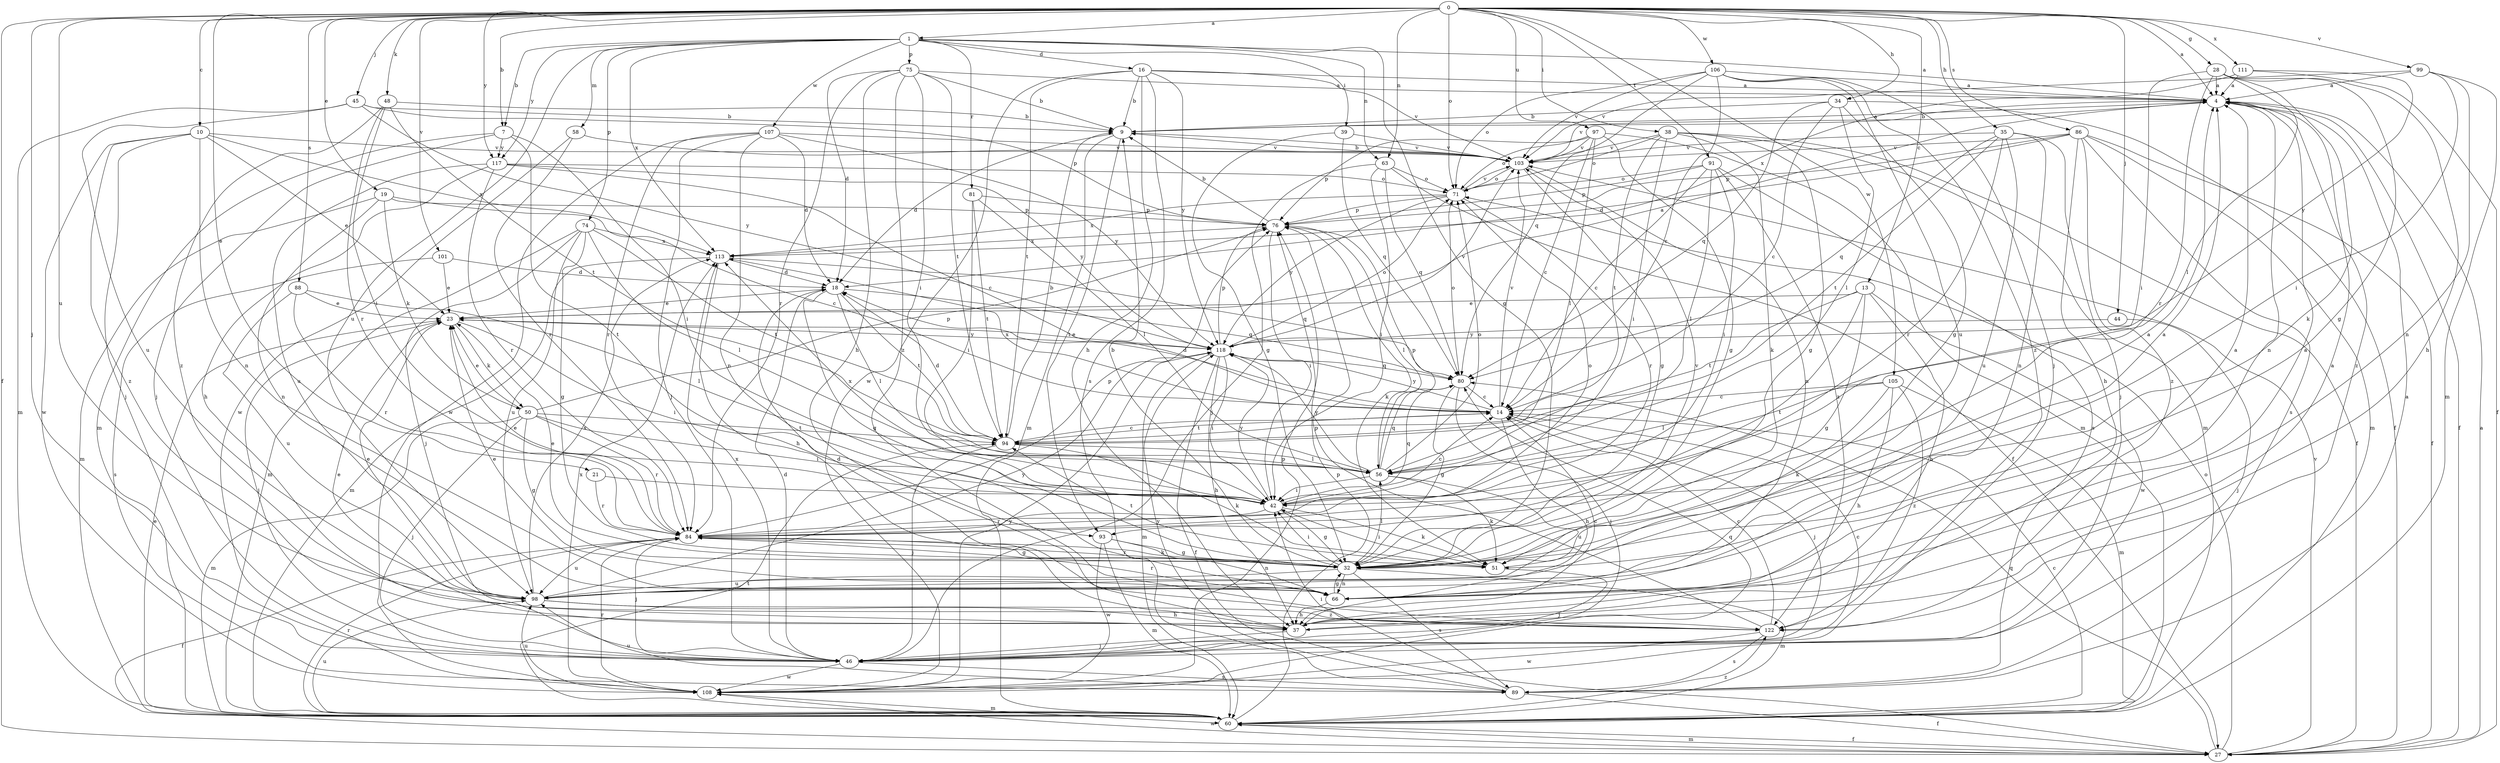 strict digraph  {
0;
1;
4;
7;
9;
10;
13;
14;
16;
18;
19;
21;
23;
27;
28;
32;
34;
35;
37;
38;
39;
42;
44;
45;
46;
48;
50;
51;
56;
58;
60;
63;
66;
71;
74;
75;
76;
80;
81;
84;
86;
88;
89;
91;
93;
94;
97;
98;
99;
101;
103;
105;
106;
107;
108;
111;
113;
117;
118;
122;
0 -> 1  [label=a];
0 -> 4  [label=a];
0 -> 7  [label=b];
0 -> 10  [label=c];
0 -> 13  [label=c];
0 -> 19  [label=e];
0 -> 21  [label=e];
0 -> 27  [label=f];
0 -> 28  [label=g];
0 -> 34  [label=h];
0 -> 35  [label=h];
0 -> 38  [label=i];
0 -> 44  [label=j];
0 -> 45  [label=j];
0 -> 46  [label=j];
0 -> 48  [label=k];
0 -> 63  [label=n];
0 -> 71  [label=o];
0 -> 86  [label=s];
0 -> 88  [label=s];
0 -> 91  [label=t];
0 -> 97  [label=u];
0 -> 98  [label=u];
0 -> 99  [label=v];
0 -> 101  [label=v];
0 -> 105  [label=w];
0 -> 106  [label=w];
0 -> 111  [label=x];
0 -> 117  [label=y];
1 -> 4  [label=a];
1 -> 7  [label=b];
1 -> 16  [label=d];
1 -> 32  [label=g];
1 -> 39  [label=i];
1 -> 58  [label=m];
1 -> 63  [label=n];
1 -> 74  [label=p];
1 -> 75  [label=p];
1 -> 81  [label=r];
1 -> 98  [label=u];
1 -> 107  [label=w];
1 -> 113  [label=x];
1 -> 117  [label=y];
4 -> 9  [label=b];
4 -> 27  [label=f];
4 -> 66  [label=n];
4 -> 103  [label=v];
4 -> 122  [label=z];
7 -> 42  [label=i];
7 -> 46  [label=j];
7 -> 60  [label=m];
7 -> 93  [label=t];
7 -> 117  [label=y];
9 -> 4  [label=a];
9 -> 18  [label=d];
9 -> 60  [label=m];
9 -> 93  [label=t];
9 -> 103  [label=v];
10 -> 23  [label=e];
10 -> 46  [label=j];
10 -> 66  [label=n];
10 -> 103  [label=v];
10 -> 108  [label=w];
10 -> 113  [label=x];
10 -> 122  [label=z];
13 -> 23  [label=e];
13 -> 32  [label=g];
13 -> 37  [label=h];
13 -> 93  [label=t];
13 -> 94  [label=t];
13 -> 108  [label=w];
14 -> 18  [label=d];
14 -> 37  [label=h];
14 -> 46  [label=j];
14 -> 94  [label=t];
14 -> 103  [label=v];
14 -> 113  [label=x];
14 -> 118  [label=y];
16 -> 4  [label=a];
16 -> 9  [label=b];
16 -> 37  [label=h];
16 -> 89  [label=s];
16 -> 94  [label=t];
16 -> 103  [label=v];
16 -> 108  [label=w];
16 -> 118  [label=y];
18 -> 23  [label=e];
18 -> 32  [label=g];
18 -> 56  [label=l];
18 -> 80  [label=q];
18 -> 94  [label=t];
19 -> 14  [label=c];
19 -> 50  [label=k];
19 -> 60  [label=m];
19 -> 66  [label=n];
19 -> 76  [label=p];
21 -> 42  [label=i];
21 -> 84  [label=r];
23 -> 4  [label=a];
23 -> 42  [label=i];
23 -> 46  [label=j];
23 -> 50  [label=k];
23 -> 118  [label=y];
27 -> 4  [label=a];
27 -> 60  [label=m];
27 -> 71  [label=o];
27 -> 80  [label=q];
27 -> 103  [label=v];
27 -> 108  [label=w];
28 -> 4  [label=a];
28 -> 32  [label=g];
28 -> 37  [label=h];
28 -> 42  [label=i];
28 -> 51  [label=k];
28 -> 56  [label=l];
28 -> 84  [label=r];
32 -> 4  [label=a];
32 -> 9  [label=b];
32 -> 23  [label=e];
32 -> 42  [label=i];
32 -> 56  [label=l];
32 -> 60  [label=m];
32 -> 66  [label=n];
32 -> 84  [label=r];
32 -> 89  [label=s];
32 -> 98  [label=u];
32 -> 103  [label=v];
34 -> 9  [label=b];
34 -> 14  [label=c];
34 -> 27  [label=f];
34 -> 32  [label=g];
34 -> 56  [label=l];
34 -> 80  [label=q];
35 -> 46  [label=j];
35 -> 66  [label=n];
35 -> 80  [label=q];
35 -> 84  [label=r];
35 -> 94  [label=t];
35 -> 98  [label=u];
35 -> 103  [label=v];
37 -> 4  [label=a];
37 -> 14  [label=c];
37 -> 23  [label=e];
37 -> 46  [label=j];
38 -> 27  [label=f];
38 -> 32  [label=g];
38 -> 42  [label=i];
38 -> 51  [label=k];
38 -> 60  [label=m];
38 -> 71  [label=o];
38 -> 94  [label=t];
38 -> 103  [label=v];
39 -> 32  [label=g];
39 -> 80  [label=q];
39 -> 103  [label=v];
42 -> 14  [label=c];
42 -> 32  [label=g];
42 -> 51  [label=k];
42 -> 80  [label=q];
42 -> 84  [label=r];
42 -> 113  [label=x];
42 -> 118  [label=y];
44 -> 46  [label=j];
44 -> 118  [label=y];
45 -> 9  [label=b];
45 -> 60  [label=m];
45 -> 76  [label=p];
45 -> 98  [label=u];
45 -> 118  [label=y];
46 -> 14  [label=c];
46 -> 18  [label=d];
46 -> 89  [label=s];
46 -> 108  [label=w];
46 -> 113  [label=x];
48 -> 9  [label=b];
48 -> 42  [label=i];
48 -> 84  [label=r];
48 -> 94  [label=t];
48 -> 122  [label=z];
50 -> 23  [label=e];
50 -> 32  [label=g];
50 -> 42  [label=i];
50 -> 46  [label=j];
50 -> 60  [label=m];
50 -> 76  [label=p];
50 -> 84  [label=r];
50 -> 94  [label=t];
51 -> 4  [label=a];
51 -> 42  [label=i];
51 -> 46  [label=j];
51 -> 94  [label=t];
56 -> 42  [label=i];
56 -> 51  [label=k];
56 -> 71  [label=o];
56 -> 76  [label=p];
56 -> 80  [label=q];
56 -> 98  [label=u];
56 -> 118  [label=y];
58 -> 84  [label=r];
58 -> 103  [label=v];
58 -> 108  [label=w];
60 -> 14  [label=c];
60 -> 23  [label=e];
60 -> 27  [label=f];
60 -> 76  [label=p];
60 -> 84  [label=r];
60 -> 94  [label=t];
60 -> 98  [label=u];
60 -> 122  [label=z];
63 -> 27  [label=f];
63 -> 42  [label=i];
63 -> 46  [label=j];
63 -> 71  [label=o];
63 -> 80  [label=q];
66 -> 4  [label=a];
66 -> 23  [label=e];
66 -> 32  [label=g];
66 -> 37  [label=h];
66 -> 84  [label=r];
71 -> 76  [label=p];
71 -> 84  [label=r];
71 -> 103  [label=v];
71 -> 113  [label=x];
71 -> 118  [label=y];
74 -> 32  [label=g];
74 -> 46  [label=j];
74 -> 56  [label=l];
74 -> 60  [label=m];
74 -> 94  [label=t];
74 -> 98  [label=u];
74 -> 113  [label=x];
75 -> 4  [label=a];
75 -> 9  [label=b];
75 -> 18  [label=d];
75 -> 37  [label=h];
75 -> 42  [label=i];
75 -> 84  [label=r];
75 -> 94  [label=t];
75 -> 122  [label=z];
76 -> 9  [label=b];
76 -> 42  [label=i];
76 -> 51  [label=k];
76 -> 56  [label=l];
76 -> 113  [label=x];
80 -> 14  [label=c];
80 -> 32  [label=g];
80 -> 46  [label=j];
80 -> 71  [label=o];
81 -> 42  [label=i];
81 -> 56  [label=l];
81 -> 76  [label=p];
81 -> 94  [label=t];
84 -> 23  [label=e];
84 -> 27  [label=f];
84 -> 32  [label=g];
84 -> 46  [label=j];
84 -> 51  [label=k];
84 -> 71  [label=o];
84 -> 76  [label=p];
84 -> 98  [label=u];
86 -> 18  [label=d];
86 -> 27  [label=f];
86 -> 37  [label=h];
86 -> 60  [label=m];
86 -> 76  [label=p];
86 -> 89  [label=s];
86 -> 103  [label=v];
86 -> 122  [label=z];
88 -> 23  [label=e];
88 -> 56  [label=l];
88 -> 84  [label=r];
88 -> 98  [label=u];
89 -> 4  [label=a];
89 -> 27  [label=f];
89 -> 42  [label=i];
89 -> 98  [label=u];
89 -> 118  [label=y];
91 -> 14  [label=c];
91 -> 42  [label=i];
91 -> 56  [label=l];
91 -> 71  [label=o];
91 -> 76  [label=p];
91 -> 89  [label=s];
91 -> 122  [label=z];
93 -> 32  [label=g];
93 -> 60  [label=m];
93 -> 66  [label=n];
93 -> 108  [label=w];
94 -> 9  [label=b];
94 -> 14  [label=c];
94 -> 18  [label=d];
94 -> 46  [label=j];
94 -> 51  [label=k];
94 -> 56  [label=l];
97 -> 14  [label=c];
97 -> 32  [label=g];
97 -> 56  [label=l];
97 -> 60  [label=m];
97 -> 71  [label=o];
97 -> 76  [label=p];
97 -> 103  [label=v];
98 -> 4  [label=a];
98 -> 23  [label=e];
98 -> 37  [label=h];
98 -> 113  [label=x];
98 -> 118  [label=y];
98 -> 122  [label=z];
99 -> 4  [label=a];
99 -> 42  [label=i];
99 -> 60  [label=m];
99 -> 66  [label=n];
99 -> 103  [label=v];
101 -> 18  [label=d];
101 -> 23  [label=e];
101 -> 89  [label=s];
103 -> 9  [label=b];
103 -> 32  [label=g];
103 -> 66  [label=n];
103 -> 71  [label=o];
105 -> 14  [label=c];
105 -> 37  [label=h];
105 -> 51  [label=k];
105 -> 56  [label=l];
105 -> 60  [label=m];
105 -> 122  [label=z];
106 -> 4  [label=a];
106 -> 14  [label=c];
106 -> 46  [label=j];
106 -> 71  [label=o];
106 -> 80  [label=q];
106 -> 98  [label=u];
106 -> 103  [label=v];
106 -> 122  [label=z];
107 -> 18  [label=d];
107 -> 46  [label=j];
107 -> 66  [label=n];
107 -> 84  [label=r];
107 -> 103  [label=v];
107 -> 108  [label=w];
107 -> 118  [label=y];
108 -> 60  [label=m];
108 -> 76  [label=p];
108 -> 80  [label=q];
108 -> 84  [label=r];
108 -> 98  [label=u];
108 -> 113  [label=x];
108 -> 118  [label=y];
111 -> 4  [label=a];
111 -> 27  [label=f];
111 -> 113  [label=x];
111 -> 118  [label=y];
113 -> 18  [label=d];
113 -> 37  [label=h];
113 -> 60  [label=m];
113 -> 80  [label=q];
117 -> 14  [label=c];
117 -> 37  [label=h];
117 -> 71  [label=o];
117 -> 84  [label=r];
117 -> 98  [label=u];
117 -> 118  [label=y];
118 -> 23  [label=e];
118 -> 27  [label=f];
118 -> 37  [label=h];
118 -> 42  [label=i];
118 -> 60  [label=m];
118 -> 71  [label=o];
118 -> 76  [label=p];
118 -> 80  [label=q];
118 -> 103  [label=v];
122 -> 14  [label=c];
122 -> 18  [label=d];
122 -> 76  [label=p];
122 -> 89  [label=s];
122 -> 108  [label=w];
}
